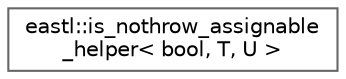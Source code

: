 digraph "类继承关系图"
{
 // LATEX_PDF_SIZE
  bgcolor="transparent";
  edge [fontname=Helvetica,fontsize=10,labelfontname=Helvetica,labelfontsize=10];
  node [fontname=Helvetica,fontsize=10,shape=box,height=0.2,width=0.4];
  rankdir="LR";
  Node0 [id="Node000000",label="eastl::is_nothrow_assignable\l_helper\< bool, T, U \>",height=0.2,width=0.4,color="grey40", fillcolor="white", style="filled",URL="$structeastl_1_1is__nothrow__assignable__helper.html",tooltip=" "];
}
